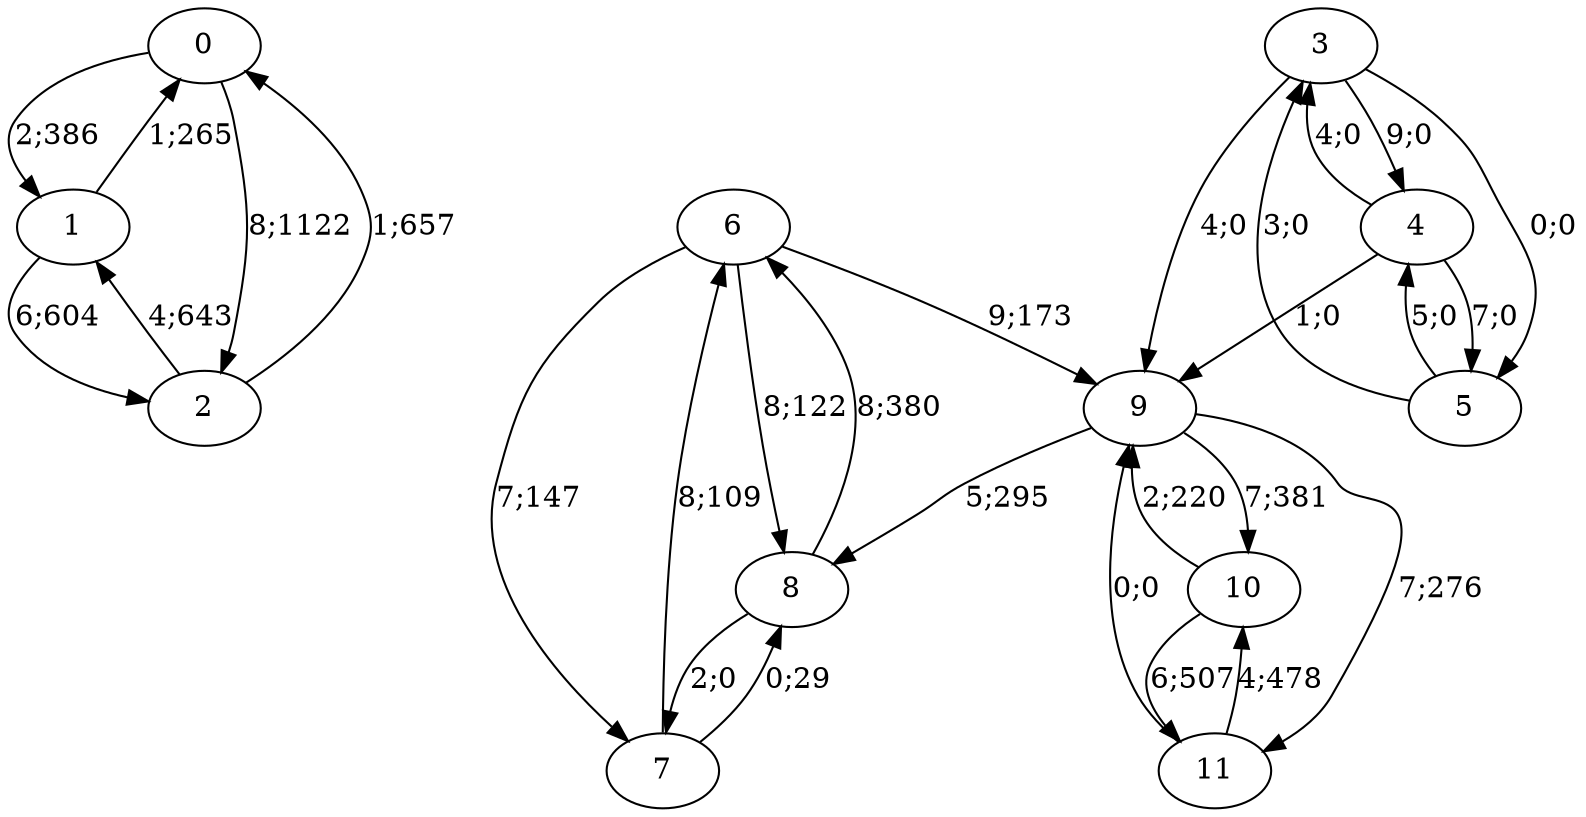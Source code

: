 digraph graph9482 {


0 -> 1 [color=black,label="2;386"]
0 -> 2 [color=black,label="8;1122"]


1 -> 0 [color=black,label="1;265"]
1 -> 2 [color=black,label="6;604"]


2 -> 0 [color=black,label="1;657"]
2 -> 1 [color=black,label="4;643"]
































6 -> 9 [color=black,label="9;173"]
6 -> 7 [color=black,label="7;147"]
6 -> 8 [color=black,label="8;122"]


7 -> 6 [color=black,label="8;109"]
7 -> 8 [color=black,label="0;29"]


8 -> 6 [color=black,label="8;380"]
8 -> 7 [color=black,label="2;0"]


























9 -> 8 [color=black,label="5;295"]
9 -> 10 [color=black,label="7;381"]
9 -> 11 [color=black,label="7;276"]


10 -> 9 [color=black,label="2;220"]
10 -> 11 [color=black,label="6;507"]


11 -> 9 [color=black,label="0;0"]
11 -> 10 [color=black,label="4;478"]








3 -> 9 [color=black,label="4;0"]
3 -> 4 [color=black,label="9;0"]
3 -> 5 [color=black,label="0;0"]


4 -> 9 [color=black,label="1;0"]
4 -> 3 [color=black,label="4;0"]
4 -> 5 [color=black,label="7;0"]


5 -> 3 [color=black,label="3;0"]
5 -> 4 [color=black,label="5;0"]













}